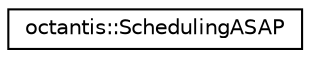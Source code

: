 digraph "Graphical Class Hierarchy"
{
  edge [fontname="Helvetica",fontsize="10",labelfontname="Helvetica",labelfontsize="10"];
  node [fontname="Helvetica",fontsize="10",shape=record];
  rankdir="LR";
  Node0 [label="octantis::SchedulingASAP",height=0.2,width=0.4,color="black", fillcolor="white", style="filled",URL="$classoctantis_1_1SchedulingASAP.html",tooltip="Class useful for the implementation of the ASAP Scheduling algorithm. "];
}
